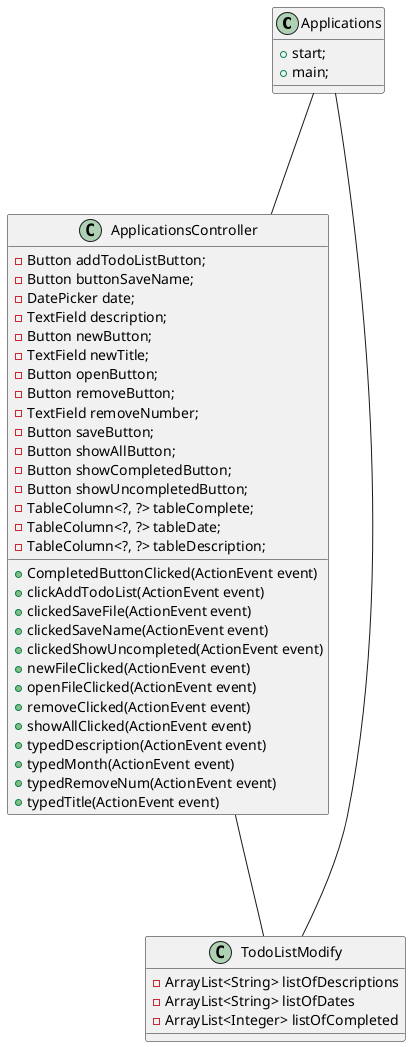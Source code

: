 @startuml
'https://plantuml.com/sequence-diagram

class Applications{
    +start;
    +main;
}
class ApplicationsController{
    -Button addTodoListButton;
    -Button buttonSaveName;
    -DatePicker date;
    -TextField description;
    - Button newButton;
    -TextField newTitle;
    -Button openButton;
    -Button removeButton;
    -TextField removeNumber;
    -Button saveButton;
    -Button showAllButton;
    -Button showCompletedButton;
    -Button showUncompletedButton;
    -TableColumn<?, ?> tableComplete;
    -TableColumn<?, ?> tableDate;
    -TableColumn<?, ?> tableDescription;
    +CompletedButtonClicked(ActionEvent event)
    +clickAddTodoList(ActionEvent event)
    +clickedSaveFile(ActionEvent event)
    +clickedSaveName(ActionEvent event)
    +clickedShowUncompleted(ActionEvent event)
    +newFileClicked(ActionEvent event)
    +openFileClicked(ActionEvent event)
    +removeClicked(ActionEvent event)
    +showAllClicked(ActionEvent event)
    +typedDescription(ActionEvent event)
    +typedMonth(ActionEvent event)
    +typedRemoveNum(ActionEvent event)
    +typedTitle(ActionEvent event)
}
class TodoListModify{
    -ArrayList<String> listOfDescriptions
    -ArrayList<String> listOfDates
    -ArrayList<Integer> listOfCompleted

}

Applications --- ApplicationsController
Applications --- TodoListModify
ApplicationsController --- TodoListModify
@enduml